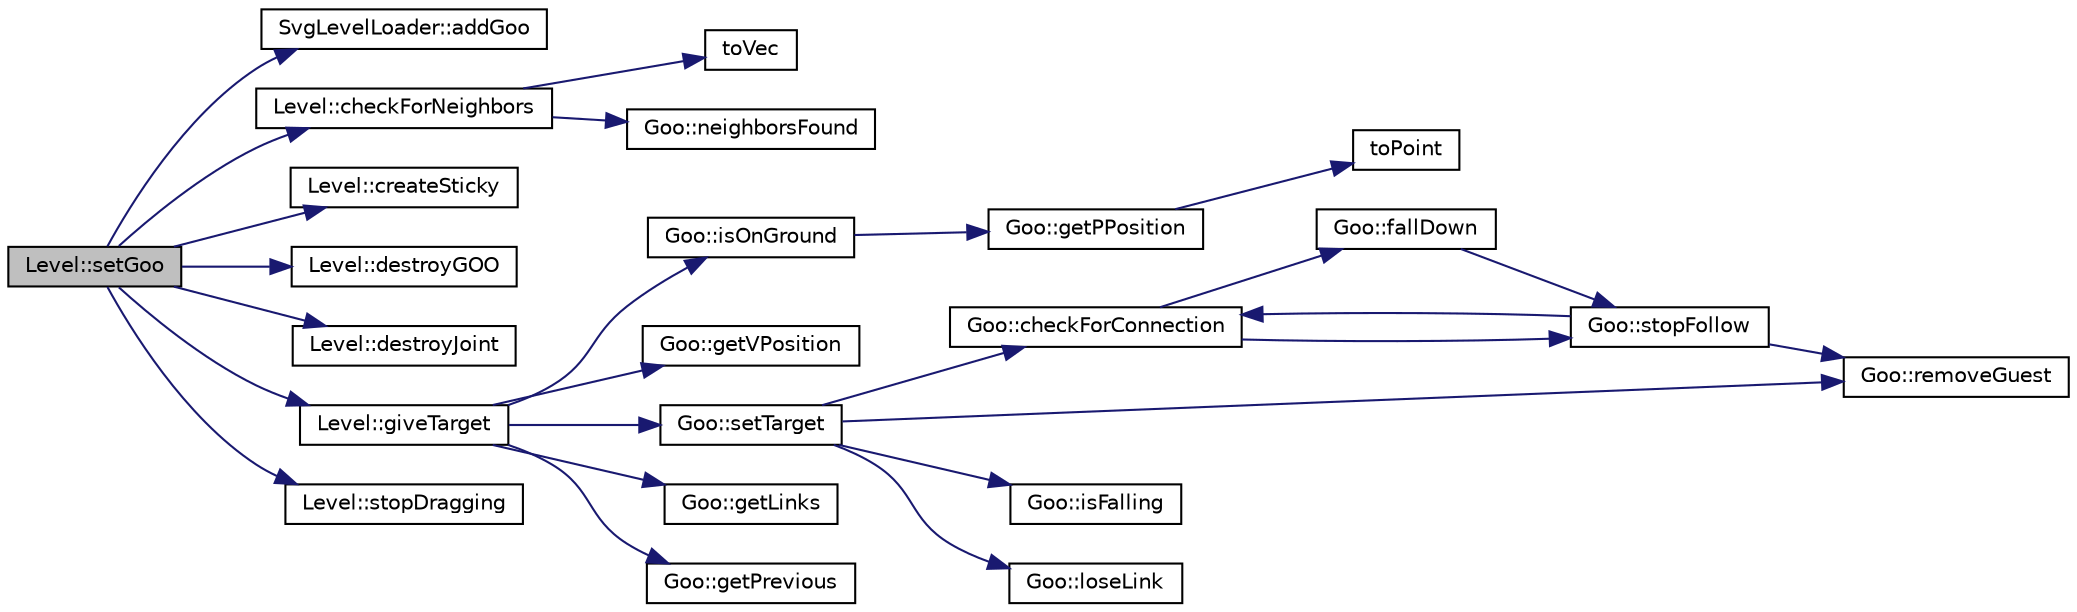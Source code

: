 digraph G
{
  edge [fontname="Helvetica",fontsize="10",labelfontname="Helvetica",labelfontsize="10"];
  node [fontname="Helvetica",fontsize="10",shape=record];
  rankdir="LR";
  Node1 [label="Level::setGoo",height=0.2,width=0.4,color="black", fillcolor="grey75", style="filled" fontcolor="black"];
  Node1 -> Node2 [color="midnightblue",fontsize="10",style="solid",fontname="Helvetica"];
  Node2 [label="SvgLevelLoader::addGoo",height=0.2,width=0.4,color="black", fillcolor="white", style="filled",URL="$classSvgLevelLoader.html#a48849b57e2fe4fb5d1a61c3171d3c1a3"];
  Node1 -> Node3 [color="midnightblue",fontsize="10",style="solid",fontname="Helvetica"];
  Node3 [label="Level::checkForNeighbors",height=0.2,width=0.4,color="black", fillcolor="white", style="filled",URL="$classLevel.html#abf371e69e0fabb441781b653a5050b21"];
  Node3 -> Node4 [color="midnightblue",fontsize="10",style="solid",fontname="Helvetica"];
  Node4 [label="toVec",height=0.2,width=0.4,color="black", fillcolor="white", style="filled",URL="$tools_8h.html#a8dfdc7a5f23df015bdc2dd317531c528",tooltip="Convert a QPoint in a b2Vec2."];
  Node3 -> Node5 [color="midnightblue",fontsize="10",style="solid",fontname="Helvetica"];
  Node5 [label="Goo::neighborsFound",height=0.2,width=0.4,color="black", fillcolor="white", style="filled",URL="$classGoo.html#a85f0c29070ee176b158be505f600412f"];
  Node1 -> Node6 [color="midnightblue",fontsize="10",style="solid",fontname="Helvetica"];
  Node6 [label="Level::createSticky",height=0.2,width=0.4,color="black", fillcolor="white", style="filled",URL="$classLevel.html#a6c88d2a5814b2d02be942c7ff625c381"];
  Node1 -> Node7 [color="midnightblue",fontsize="10",style="solid",fontname="Helvetica"];
  Node7 [label="Level::destroyGOO",height=0.2,width=0.4,color="black", fillcolor="white", style="filled",URL="$classLevel.html#ae089b575f8ec32ee76f0eff8df5f27e4"];
  Node1 -> Node8 [color="midnightblue",fontsize="10",style="solid",fontname="Helvetica"];
  Node8 [label="Level::destroyJoint",height=0.2,width=0.4,color="black", fillcolor="white", style="filled",URL="$classLevel.html#a10d0cb1d3ed6a596c62b3411c2f5bd9d"];
  Node1 -> Node9 [color="midnightblue",fontsize="10",style="solid",fontname="Helvetica"];
  Node9 [label="Level::giveTarget",height=0.2,width=0.4,color="black", fillcolor="white", style="filled",URL="$classLevel.html#a1e14fd63a3738f7ccf24c0a8ce144452"];
  Node9 -> Node10 [color="midnightblue",fontsize="10",style="solid",fontname="Helvetica"];
  Node10 [label="Goo::isOnGround",height=0.2,width=0.4,color="black", fillcolor="white", style="filled",URL="$classGoo.html#a04c2cdf3935c1ac934995d0c689bfe76"];
  Node10 -> Node11 [color="midnightblue",fontsize="10",style="solid",fontname="Helvetica"];
  Node11 [label="Goo::getPPosition",height=0.2,width=0.4,color="black", fillcolor="white", style="filled",URL="$classGoo.html#a7396488f837512c3e887f15fb82dcb8f"];
  Node11 -> Node12 [color="midnightblue",fontsize="10",style="solid",fontname="Helvetica"];
  Node12 [label="toPoint",height=0.2,width=0.4,color="black", fillcolor="white", style="filled",URL="$tools_8h.html#a94f703d943194650c89dfc581bab6b14",tooltip="Convert a b2Vec2 in a QPoint."];
  Node9 -> Node13 [color="midnightblue",fontsize="10",style="solid",fontname="Helvetica"];
  Node13 [label="Goo::getVPosition",height=0.2,width=0.4,color="black", fillcolor="white", style="filled",URL="$classGoo.html#aa73714c6bc45881fadb6638d11c884bd"];
  Node9 -> Node14 [color="midnightblue",fontsize="10",style="solid",fontname="Helvetica"];
  Node14 [label="Goo::setTarget",height=0.2,width=0.4,color="black", fillcolor="white", style="filled",URL="$classGoo.html#add721a1deb890d600e912c3060322d5a"];
  Node14 -> Node15 [color="midnightblue",fontsize="10",style="solid",fontname="Helvetica"];
  Node15 [label="Goo::checkForConnection",height=0.2,width=0.4,color="black", fillcolor="white", style="filled",URL="$classGoo.html#abfc4ee3aa7503c26f1bd4e2024f666e4"];
  Node15 -> Node16 [color="midnightblue",fontsize="10",style="solid",fontname="Helvetica"];
  Node16 [label="Goo::fallDown",height=0.2,width=0.4,color="black", fillcolor="white", style="filled",URL="$classGoo.html#aefb4ce872af2583c479f2b41d9b494ab"];
  Node16 -> Node17 [color="midnightblue",fontsize="10",style="solid",fontname="Helvetica"];
  Node17 [label="Goo::stopFollow",height=0.2,width=0.4,color="black", fillcolor="white", style="filled",URL="$classGoo.html#a83a93e67d95635456f9bf4bcfb1ccf32"];
  Node17 -> Node15 [color="midnightblue",fontsize="10",style="solid",fontname="Helvetica"];
  Node17 -> Node18 [color="midnightblue",fontsize="10",style="solid",fontname="Helvetica"];
  Node18 [label="Goo::removeGuest",height=0.2,width=0.4,color="black", fillcolor="white", style="filled",URL="$classGoo.html#a048114698e7a5f9912bfc09f19470264"];
  Node15 -> Node17 [color="midnightblue",fontsize="10",style="solid",fontname="Helvetica"];
  Node14 -> Node19 [color="midnightblue",fontsize="10",style="solid",fontname="Helvetica"];
  Node19 [label="Goo::isFalling",height=0.2,width=0.4,color="black", fillcolor="white", style="filled",URL="$classGoo.html#a53158659a709175d3ed4f93a62eced46"];
  Node14 -> Node20 [color="midnightblue",fontsize="10",style="solid",fontname="Helvetica"];
  Node20 [label="Goo::loseLink",height=0.2,width=0.4,color="black", fillcolor="white", style="filled",URL="$classGoo.html#a8dbb600f747f7e1bd4bc47629cbc9ec9"];
  Node14 -> Node18 [color="midnightblue",fontsize="10",style="solid",fontname="Helvetica"];
  Node9 -> Node21 [color="midnightblue",fontsize="10",style="solid",fontname="Helvetica"];
  Node21 [label="Goo::getLinks",height=0.2,width=0.4,color="black", fillcolor="white", style="filled",URL="$classGoo.html#a2a9a61963398643e954cac8e9c4d665f"];
  Node9 -> Node22 [color="midnightblue",fontsize="10",style="solid",fontname="Helvetica"];
  Node22 [label="Goo::getPrevious",height=0.2,width=0.4,color="black", fillcolor="white", style="filled",URL="$classGoo.html#af935bcc29fd4704a283ec39e7c4c0b89"];
  Node1 -> Node23 [color="midnightblue",fontsize="10",style="solid",fontname="Helvetica"];
  Node23 [label="Level::stopDragging",height=0.2,width=0.4,color="black", fillcolor="white", style="filled",URL="$classLevel.html#a7fafdf268dd38843e6c447f65a88c74c"];
}
